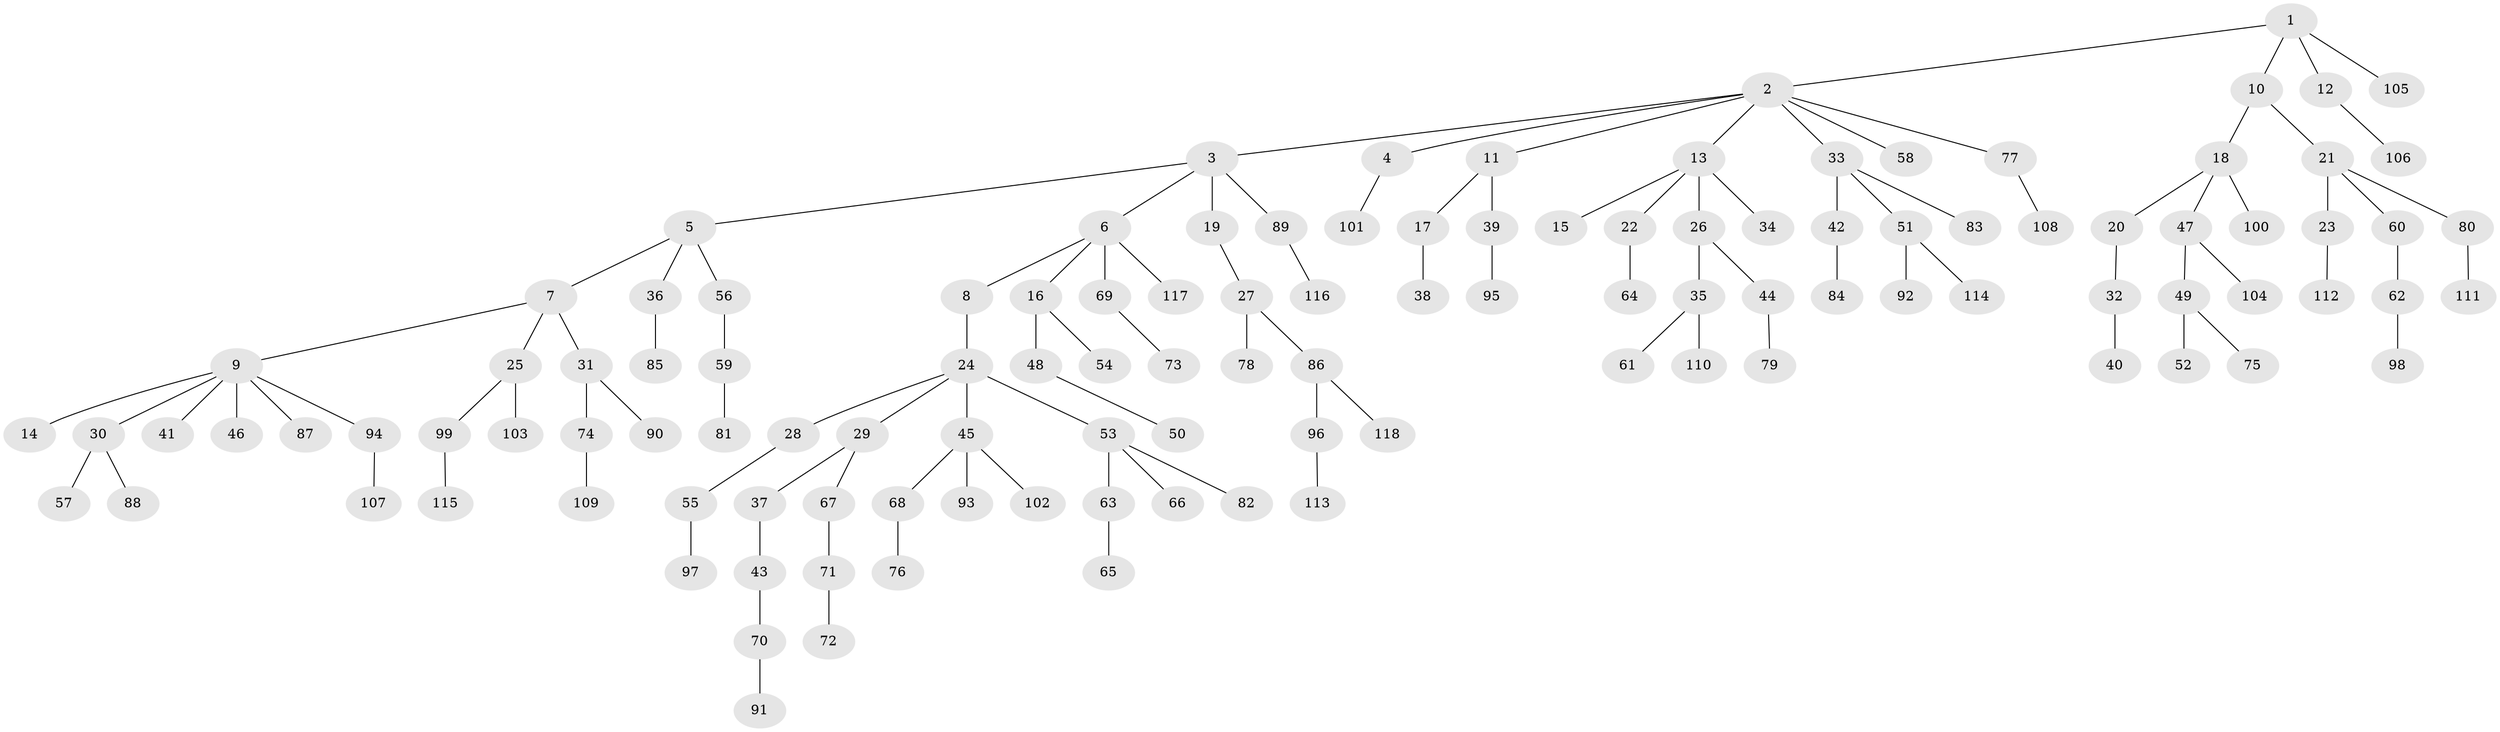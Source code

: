// coarse degree distribution, {3: 0.1267605633802817, 7: 0.014084507042253521, 5: 0.028169014084507043, 1: 0.5070422535211268, 4: 0.07042253521126761, 2: 0.23943661971830985, 6: 0.014084507042253521}
// Generated by graph-tools (version 1.1) at 2025/51/03/04/25 22:51:57]
// undirected, 118 vertices, 117 edges
graph export_dot {
  node [color=gray90,style=filled];
  1;
  2;
  3;
  4;
  5;
  6;
  7;
  8;
  9;
  10;
  11;
  12;
  13;
  14;
  15;
  16;
  17;
  18;
  19;
  20;
  21;
  22;
  23;
  24;
  25;
  26;
  27;
  28;
  29;
  30;
  31;
  32;
  33;
  34;
  35;
  36;
  37;
  38;
  39;
  40;
  41;
  42;
  43;
  44;
  45;
  46;
  47;
  48;
  49;
  50;
  51;
  52;
  53;
  54;
  55;
  56;
  57;
  58;
  59;
  60;
  61;
  62;
  63;
  64;
  65;
  66;
  67;
  68;
  69;
  70;
  71;
  72;
  73;
  74;
  75;
  76;
  77;
  78;
  79;
  80;
  81;
  82;
  83;
  84;
  85;
  86;
  87;
  88;
  89;
  90;
  91;
  92;
  93;
  94;
  95;
  96;
  97;
  98;
  99;
  100;
  101;
  102;
  103;
  104;
  105;
  106;
  107;
  108;
  109;
  110;
  111;
  112;
  113;
  114;
  115;
  116;
  117;
  118;
  1 -- 2;
  1 -- 10;
  1 -- 12;
  1 -- 105;
  2 -- 3;
  2 -- 4;
  2 -- 11;
  2 -- 13;
  2 -- 33;
  2 -- 58;
  2 -- 77;
  3 -- 5;
  3 -- 6;
  3 -- 19;
  3 -- 89;
  4 -- 101;
  5 -- 7;
  5 -- 36;
  5 -- 56;
  6 -- 8;
  6 -- 16;
  6 -- 69;
  6 -- 117;
  7 -- 9;
  7 -- 25;
  7 -- 31;
  8 -- 24;
  9 -- 14;
  9 -- 30;
  9 -- 41;
  9 -- 46;
  9 -- 87;
  9 -- 94;
  10 -- 18;
  10 -- 21;
  11 -- 17;
  11 -- 39;
  12 -- 106;
  13 -- 15;
  13 -- 22;
  13 -- 26;
  13 -- 34;
  16 -- 48;
  16 -- 54;
  17 -- 38;
  18 -- 20;
  18 -- 47;
  18 -- 100;
  19 -- 27;
  20 -- 32;
  21 -- 23;
  21 -- 60;
  21 -- 80;
  22 -- 64;
  23 -- 112;
  24 -- 28;
  24 -- 29;
  24 -- 45;
  24 -- 53;
  25 -- 99;
  25 -- 103;
  26 -- 35;
  26 -- 44;
  27 -- 78;
  27 -- 86;
  28 -- 55;
  29 -- 37;
  29 -- 67;
  30 -- 57;
  30 -- 88;
  31 -- 74;
  31 -- 90;
  32 -- 40;
  33 -- 42;
  33 -- 51;
  33 -- 83;
  35 -- 61;
  35 -- 110;
  36 -- 85;
  37 -- 43;
  39 -- 95;
  42 -- 84;
  43 -- 70;
  44 -- 79;
  45 -- 68;
  45 -- 93;
  45 -- 102;
  47 -- 49;
  47 -- 104;
  48 -- 50;
  49 -- 52;
  49 -- 75;
  51 -- 92;
  51 -- 114;
  53 -- 63;
  53 -- 66;
  53 -- 82;
  55 -- 97;
  56 -- 59;
  59 -- 81;
  60 -- 62;
  62 -- 98;
  63 -- 65;
  67 -- 71;
  68 -- 76;
  69 -- 73;
  70 -- 91;
  71 -- 72;
  74 -- 109;
  77 -- 108;
  80 -- 111;
  86 -- 96;
  86 -- 118;
  89 -- 116;
  94 -- 107;
  96 -- 113;
  99 -- 115;
}
